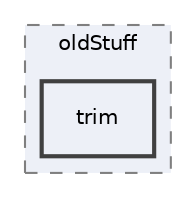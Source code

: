 digraph "trim"
{
 // LATEX_PDF_SIZE
  edge [fontname="Helvetica",fontsize="10",labelfontname="Helvetica",labelfontsize="10"];
  node [fontname="Helvetica",fontsize="10",shape=record];
  compound=true
  subgraph clusterdir_6a67ce012f0e7d7f20bfc6d5cc3e1475 {
    graph [ bgcolor="#edf0f7", pencolor="grey50", style="filled,dashed,", label="oldStuff", fontname="Helvetica", fontsize="10", URL="dir_6a67ce012f0e7d7f20bfc6d5cc3e1475.html"]
  dir_65a4f632549de4c51db94f5b4f0f3795 [shape=box, label="trim", style="filled,bold,", fillcolor="#edf0f7", color="grey25", URL="dir_65a4f632549de4c51db94f5b4f0f3795.html"];
  }
}
